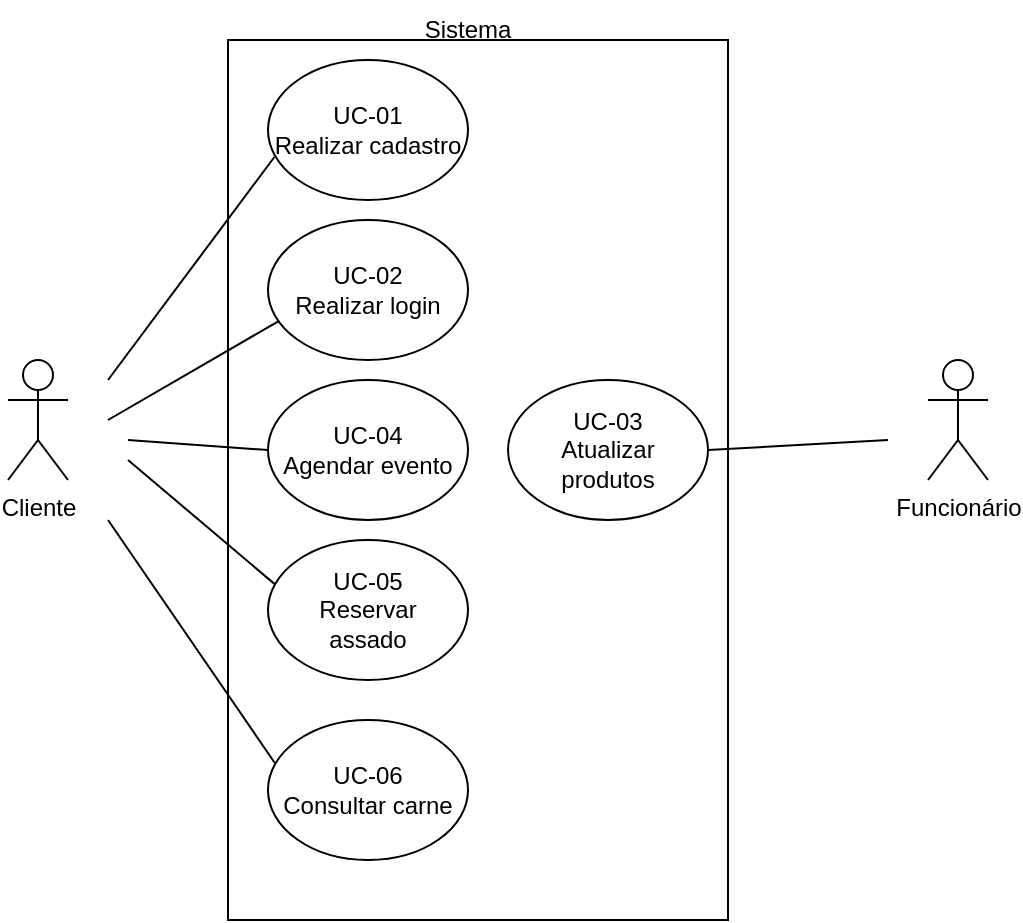 <mxfile version="24.0.7" type="device">
  <diagram name="Page-1" id="DWNIppCg2EWMCFQDjrHl">
    <mxGraphModel dx="666" dy="372" grid="1" gridSize="10" guides="1" tooltips="1" connect="1" arrows="1" fold="1" page="1" pageScale="1" pageWidth="850" pageHeight="1100" math="0" shadow="0">
      <root>
        <mxCell id="0" />
        <mxCell id="1" parent="0" />
        <mxCell id="67nBAXnxI9l0koTwkT_1-10" value="" style="rounded=0;whiteSpace=wrap;html=1;movable=0;resizable=0;rotatable=0;deletable=0;editable=0;locked=1;connectable=0;" vertex="1" parent="1">
          <mxGeometry x="420" y="620" width="250" height="440" as="geometry" />
        </mxCell>
        <mxCell id="67nBAXnxI9l0koTwkT_1-12" value="Cliente" style="shape=umlActor;verticalLabelPosition=bottom;verticalAlign=top;html=1;outlineConnect=0;" vertex="1" parent="1">
          <mxGeometry x="310" y="780" width="30" height="60" as="geometry" />
        </mxCell>
        <mxCell id="67nBAXnxI9l0koTwkT_1-13" value="Funcionário" style="shape=umlActor;verticalLabelPosition=bottom;verticalAlign=top;html=1;outlineConnect=0;" vertex="1" parent="1">
          <mxGeometry x="770" y="780" width="30" height="60" as="geometry" />
        </mxCell>
        <mxCell id="67nBAXnxI9l0koTwkT_1-15" value="&lt;div&gt;UC-01&lt;/div&gt;&lt;div&gt;Realizar cadastro&lt;br&gt;&lt;/div&gt;" style="ellipse;whiteSpace=wrap;html=1;" vertex="1" parent="1">
          <mxGeometry x="440" y="630" width="100" height="70" as="geometry" />
        </mxCell>
        <mxCell id="67nBAXnxI9l0koTwkT_1-16" value="Sistema" style="text;html=1;align=center;verticalAlign=middle;whiteSpace=wrap;rounded=0;" vertex="1" parent="1">
          <mxGeometry x="510" y="600" width="60" height="30" as="geometry" />
        </mxCell>
        <mxCell id="67nBAXnxI9l0koTwkT_1-17" value="&lt;div&gt;UC-02&lt;/div&gt;&lt;div&gt;Realizar login&lt;/div&gt;" style="ellipse;whiteSpace=wrap;html=1;" vertex="1" parent="1">
          <mxGeometry x="440" y="710" width="100" height="70" as="geometry" />
        </mxCell>
        <mxCell id="67nBAXnxI9l0koTwkT_1-18" value="&lt;div&gt;UC-03&lt;/div&gt;&lt;div&gt;Atualizar&lt;/div&gt;&lt;div&gt;produtos&lt;br&gt;&lt;/div&gt;" style="ellipse;whiteSpace=wrap;html=1;" vertex="1" parent="1">
          <mxGeometry x="560" y="790" width="100" height="70" as="geometry" />
        </mxCell>
        <mxCell id="67nBAXnxI9l0koTwkT_1-20" value="&lt;div&gt;UC-05&lt;/div&gt;&lt;div&gt;Reservar&lt;/div&gt;&lt;div&gt;assado&lt;br&gt;&lt;/div&gt;" style="ellipse;whiteSpace=wrap;html=1;" vertex="1" parent="1">
          <mxGeometry x="440" y="870" width="100" height="70" as="geometry" />
        </mxCell>
        <mxCell id="67nBAXnxI9l0koTwkT_1-21" value="&lt;div&gt;UC-06&lt;/div&gt;&lt;div&gt;Consultar carne&lt;br&gt;&lt;/div&gt;" style="ellipse;whiteSpace=wrap;html=1;" vertex="1" parent="1">
          <mxGeometry x="440" y="960" width="100" height="70" as="geometry" />
        </mxCell>
        <mxCell id="67nBAXnxI9l0koTwkT_1-22" value="&lt;div&gt;UC-04&lt;/div&gt;&lt;div&gt;Agendar evento&lt;br&gt;&lt;/div&gt;" style="ellipse;whiteSpace=wrap;html=1;" vertex="1" parent="1">
          <mxGeometry x="440" y="790" width="100" height="70" as="geometry" />
        </mxCell>
        <mxCell id="67nBAXnxI9l0koTwkT_1-23" value="" style="endArrow=none;html=1;rounded=0;entryX=0.032;entryY=0.693;entryDx=0;entryDy=0;entryPerimeter=0;" edge="1" parent="1" target="67nBAXnxI9l0koTwkT_1-15">
          <mxGeometry width="50" height="50" relative="1" as="geometry">
            <mxPoint x="360" y="790" as="sourcePoint" />
            <mxPoint x="440" y="690" as="targetPoint" />
          </mxGeometry>
        </mxCell>
        <mxCell id="67nBAXnxI9l0koTwkT_1-24" value="" style="endArrow=none;html=1;rounded=0;entryX=0.056;entryY=0.72;entryDx=0;entryDy=0;entryPerimeter=0;" edge="1" parent="1" target="67nBAXnxI9l0koTwkT_1-17">
          <mxGeometry width="50" height="50" relative="1" as="geometry">
            <mxPoint x="360" y="810" as="sourcePoint" />
            <mxPoint x="440" y="760" as="targetPoint" />
          </mxGeometry>
        </mxCell>
        <mxCell id="67nBAXnxI9l0koTwkT_1-25" value="" style="endArrow=none;html=1;rounded=0;entryX=0;entryY=0.5;entryDx=0;entryDy=0;" edge="1" parent="1" target="67nBAXnxI9l0koTwkT_1-22">
          <mxGeometry width="50" height="50" relative="1" as="geometry">
            <mxPoint x="370" y="820" as="sourcePoint" />
            <mxPoint x="440" y="800" as="targetPoint" />
          </mxGeometry>
        </mxCell>
        <mxCell id="67nBAXnxI9l0koTwkT_1-27" value="" style="endArrow=none;html=1;rounded=0;entryX=0.035;entryY=0.317;entryDx=0;entryDy=0;entryPerimeter=0;" edge="1" parent="1" target="67nBAXnxI9l0koTwkT_1-20">
          <mxGeometry width="50" height="50" relative="1" as="geometry">
            <mxPoint x="370" y="830" as="sourcePoint" />
            <mxPoint x="440" y="880" as="targetPoint" />
          </mxGeometry>
        </mxCell>
        <mxCell id="67nBAXnxI9l0koTwkT_1-28" value="" style="endArrow=none;html=1;rounded=0;entryX=0.035;entryY=0.309;entryDx=0;entryDy=0;entryPerimeter=0;" edge="1" parent="1" target="67nBAXnxI9l0koTwkT_1-21">
          <mxGeometry width="50" height="50" relative="1" as="geometry">
            <mxPoint x="360" y="860" as="sourcePoint" />
            <mxPoint x="430" y="970" as="targetPoint" />
          </mxGeometry>
        </mxCell>
        <mxCell id="67nBAXnxI9l0koTwkT_1-30" value="" style="endArrow=none;html=1;rounded=0;exitX=1;exitY=0.5;exitDx=0;exitDy=0;" edge="1" parent="1" source="67nBAXnxI9l0koTwkT_1-18">
          <mxGeometry width="50" height="50" relative="1" as="geometry">
            <mxPoint x="370" y="800" as="sourcePoint" />
            <mxPoint x="750" y="820" as="targetPoint" />
          </mxGeometry>
        </mxCell>
      </root>
    </mxGraphModel>
  </diagram>
</mxfile>
